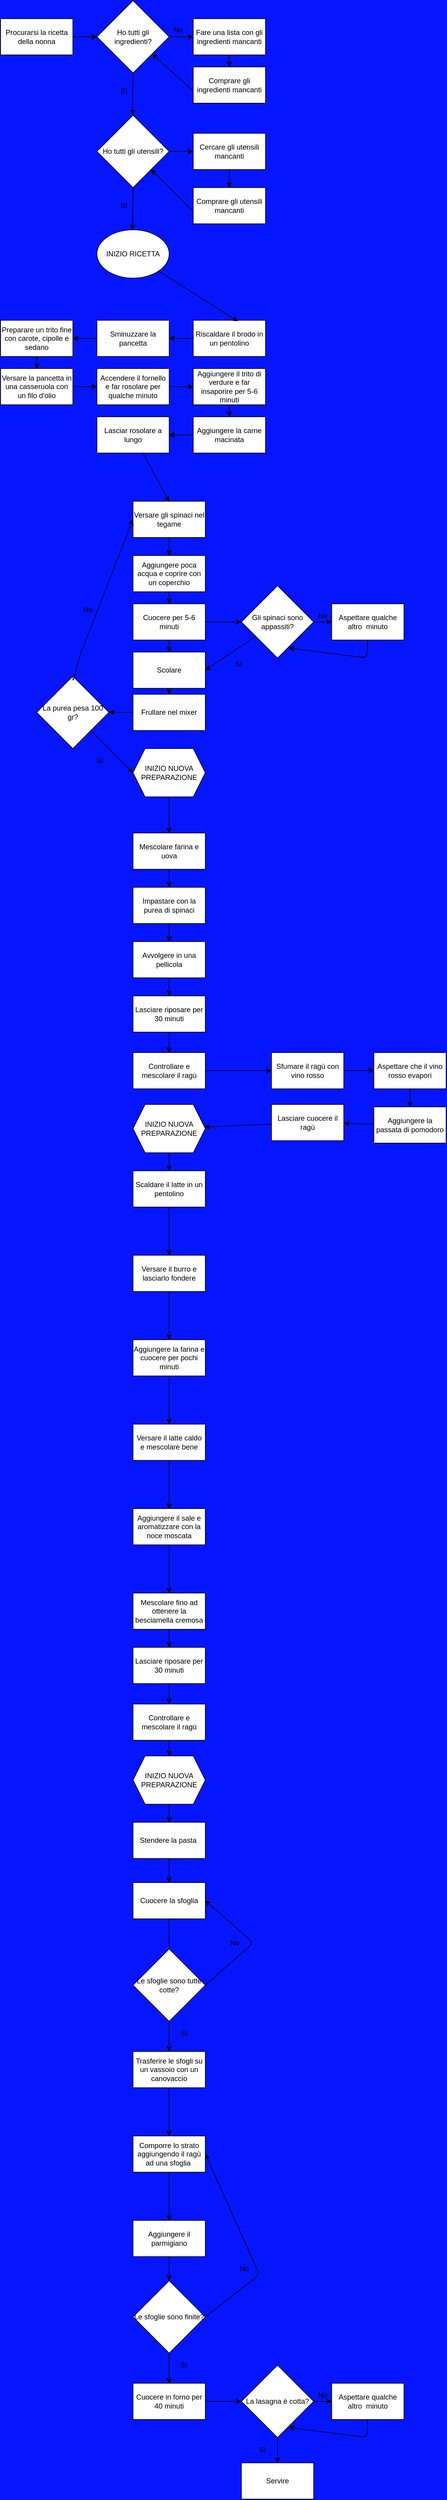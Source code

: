 <mxfile>
    <diagram id="bVFsE0yY-AD6hLbGB29M" name="Page-1">
        <mxGraphModel dx="1047" dy="790" grid="1" gridSize="10" guides="1" tooltips="1" connect="1" arrows="1" fold="1" page="1" pageScale="1" pageWidth="827" pageHeight="1169" background="#0516FF" math="0" shadow="0">
            <root>
                <mxCell id="0"/>
                <mxCell id="1" parent="0"/>
                <mxCell id="2" value="Procurarsi la ricetta della nonna" style="rounded=0;whiteSpace=wrap;html=1;" parent="1" vertex="1">
                    <mxGeometry x="40" y="40" width="120" height="60" as="geometry"/>
                </mxCell>
                <mxCell id="3" value="" style="endArrow=classic;html=1;exitX=1;exitY=0.5;exitDx=0;exitDy=0;entryX=0;entryY=0.5;entryDx=0;entryDy=0;" parent="1" source="2" target="5" edge="1">
                    <mxGeometry width="50" height="50" relative="1" as="geometry">
                        <mxPoint x="170" y="80" as="sourcePoint"/>
                        <mxPoint x="200" y="80" as="targetPoint"/>
                    </mxGeometry>
                </mxCell>
                <mxCell id="5" value="Ho tutti gli ingredienti?" style="rhombus;whiteSpace=wrap;html=1;" parent="1" vertex="1">
                    <mxGeometry x="200" y="10" width="120" height="120" as="geometry"/>
                </mxCell>
                <mxCell id="7" value="" style="endArrow=classic;html=1;" parent="1" edge="1">
                    <mxGeometry width="50" height="50" relative="1" as="geometry">
                        <mxPoint x="320" y="69.84" as="sourcePoint"/>
                        <mxPoint x="360" y="69.84" as="targetPoint"/>
                        <Array as="points">
                            <mxPoint x="340" y="70.14"/>
                        </Array>
                    </mxGeometry>
                </mxCell>
                <mxCell id="8" value="Sì" style="text;html=1;strokeColor=none;fillColor=none;align=center;verticalAlign=middle;whiteSpace=wrap;rounded=0;" parent="1" vertex="1">
                    <mxGeometry x="230" y="150" width="30" height="20" as="geometry"/>
                </mxCell>
                <mxCell id="9" value="No" style="text;html=1;strokeColor=none;fillColor=none;align=center;verticalAlign=middle;whiteSpace=wrap;rounded=0;" parent="1" vertex="1">
                    <mxGeometry x="320" y="49" width="30" height="20" as="geometry"/>
                </mxCell>
                <mxCell id="10" value="Fare una lista con gli ingredienti mancanti" style="rounded=0;whiteSpace=wrap;html=1;" parent="1" vertex="1">
                    <mxGeometry x="360" y="40" width="120" height="60" as="geometry"/>
                </mxCell>
                <mxCell id="11" value="Comprare gli ingredienti mancanti" style="rounded=0;whiteSpace=wrap;html=1;" parent="1" vertex="1">
                    <mxGeometry x="360" y="120" width="120" height="60" as="geometry"/>
                </mxCell>
                <mxCell id="12" value="" style="endArrow=classic;html=1;" parent="1" edge="1">
                    <mxGeometry width="50" height="50" relative="1" as="geometry">
                        <mxPoint x="260" y="130" as="sourcePoint"/>
                        <mxPoint x="259" y="200" as="targetPoint"/>
                    </mxGeometry>
                </mxCell>
                <mxCell id="14" value="" style="endArrow=classic;html=1;" parent="1" edge="1">
                    <mxGeometry width="50" height="50" relative="1" as="geometry">
                        <mxPoint x="419.89" y="100" as="sourcePoint"/>
                        <mxPoint x="420" y="120" as="targetPoint"/>
                    </mxGeometry>
                </mxCell>
                <mxCell id="22" value="" style="edgeStyle=none;html=1;" parent="1" source="16" target="20" edge="1">
                    <mxGeometry relative="1" as="geometry"/>
                </mxCell>
                <mxCell id="16" value="Riscaldare il brodo in un pentolino" style="rounded=0;whiteSpace=wrap;html=1;" parent="1" vertex="1">
                    <mxGeometry x="360" y="540" width="120" height="60" as="geometry"/>
                </mxCell>
                <mxCell id="24" value="" style="edgeStyle=none;html=1;" parent="1" source="20" target="23" edge="1">
                    <mxGeometry relative="1" as="geometry"/>
                </mxCell>
                <mxCell id="20" value="Sminuzzare la pancetta" style="rounded=0;whiteSpace=wrap;html=1;" parent="1" vertex="1">
                    <mxGeometry x="200" y="540" width="120" height="60" as="geometry"/>
                </mxCell>
                <mxCell id="26" value="" style="edgeStyle=none;html=1;" parent="1" source="23" target="25" edge="1">
                    <mxGeometry relative="1" as="geometry"/>
                </mxCell>
                <mxCell id="23" value="Preparare un trito fine con carote, cipolle e sedano" style="rounded=0;whiteSpace=wrap;html=1;" parent="1" vertex="1">
                    <mxGeometry x="40" y="540" width="120" height="60" as="geometry"/>
                </mxCell>
                <mxCell id="28" value="" style="edgeStyle=none;html=1;" parent="1" source="25" target="27" edge="1">
                    <mxGeometry relative="1" as="geometry"/>
                </mxCell>
                <mxCell id="25" value="Versare la pancetta in una casseruola con un filo d'olio" style="rounded=0;whiteSpace=wrap;html=1;" parent="1" vertex="1">
                    <mxGeometry x="40" y="620" width="120" height="60" as="geometry"/>
                </mxCell>
                <mxCell id="30" value="" style="edgeStyle=none;html=1;" parent="1" source="27" target="29" edge="1">
                    <mxGeometry relative="1" as="geometry"/>
                </mxCell>
                <mxCell id="27" value="Accendere il fornello e far rosolare per qualche minuto" style="rounded=0;whiteSpace=wrap;html=1;" parent="1" vertex="1">
                    <mxGeometry x="200" y="620" width="120" height="60" as="geometry"/>
                </mxCell>
                <mxCell id="32" value="" style="edgeStyle=none;html=1;" parent="1" source="29" target="31" edge="1">
                    <mxGeometry relative="1" as="geometry"/>
                </mxCell>
                <mxCell id="29" value="Aggiungere il trito di verdure e far insaporire per 5-6 minuti" style="rounded=0;whiteSpace=wrap;html=1;" parent="1" vertex="1">
                    <mxGeometry x="360" y="620" width="120" height="60" as="geometry"/>
                </mxCell>
                <mxCell id="34" value="" style="edgeStyle=none;html=1;" parent="1" source="31" target="33" edge="1">
                    <mxGeometry relative="1" as="geometry"/>
                </mxCell>
                <mxCell id="31" value="Aggiungere la carne macinata" style="rounded=0;whiteSpace=wrap;html=1;" parent="1" vertex="1">
                    <mxGeometry x="360" y="700" width="120" height="60" as="geometry"/>
                </mxCell>
                <mxCell id="69" value="" style="edgeStyle=none;html=1;entryX=0.5;entryY=0;entryDx=0;entryDy=0;" parent="1" source="33" target="74" edge="1">
                    <mxGeometry relative="1" as="geometry">
                        <mxPoint x="260" y="800" as="targetPoint"/>
                    </mxGeometry>
                </mxCell>
                <mxCell id="33" value="Lasciar rosolare a lungo" style="rounded=0;whiteSpace=wrap;html=1;" parent="1" vertex="1">
                    <mxGeometry x="200" y="700" width="120" height="60" as="geometry"/>
                </mxCell>
                <mxCell id="60" value="" style="edgeStyle=none;html=1;" parent="1" source="56" target="57" edge="1">
                    <mxGeometry relative="1" as="geometry"/>
                </mxCell>
                <mxCell id="56" value="Ho tutti gli utensili?" style="rhombus;whiteSpace=wrap;html=1;" parent="1" vertex="1">
                    <mxGeometry x="200" y="200" width="120" height="120" as="geometry"/>
                </mxCell>
                <mxCell id="62" value="" style="edgeStyle=none;html=1;" parent="1" source="57" target="58" edge="1">
                    <mxGeometry relative="1" as="geometry"/>
                </mxCell>
                <mxCell id="57" value="Cercare gli utensili mancanti" style="rounded=0;whiteSpace=wrap;html=1;" parent="1" vertex="1">
                    <mxGeometry x="360" y="230" width="120" height="60" as="geometry"/>
                </mxCell>
                <mxCell id="58" value="Comprare gli utensili mancanti" style="rounded=0;whiteSpace=wrap;html=1;" parent="1" vertex="1">
                    <mxGeometry x="360" y="320" width="120" height="60" as="geometry"/>
                </mxCell>
                <mxCell id="63" value="Sì" style="text;html=1;strokeColor=none;fillColor=none;align=center;verticalAlign=middle;whiteSpace=wrap;rounded=0;" parent="1" vertex="1">
                    <mxGeometry x="230" y="340" width="30" height="20" as="geometry"/>
                </mxCell>
                <mxCell id="64" value="" style="endArrow=classic;html=1;" parent="1" edge="1">
                    <mxGeometry width="50" height="50" relative="1" as="geometry">
                        <mxPoint x="260.0" y="320" as="sourcePoint"/>
                        <mxPoint x="259" y="390" as="targetPoint"/>
                    </mxGeometry>
                </mxCell>
                <mxCell id="65" value="" style="endArrow=classic;html=1;" parent="1" target="5" edge="1">
                    <mxGeometry width="50" height="50" relative="1" as="geometry">
                        <mxPoint x="360" y="160" as="sourcePoint"/>
                        <mxPoint x="330" y="110" as="targetPoint"/>
                    </mxGeometry>
                </mxCell>
                <mxCell id="66" value="" style="endArrow=classic;html=1;" parent="1" target="56" edge="1">
                    <mxGeometry width="50" height="50" relative="1" as="geometry">
                        <mxPoint x="360.0" y="360" as="sourcePoint"/>
                        <mxPoint x="291.579" y="298.421" as="targetPoint"/>
                    </mxGeometry>
                </mxCell>
                <mxCell id="67" value="INIZIO RICETTA" style="ellipse;whiteSpace=wrap;html=1;" parent="1" vertex="1">
                    <mxGeometry x="200" y="390" width="120" height="80" as="geometry"/>
                </mxCell>
                <mxCell id="73" value="" style="edgeStyle=none;html=1;" parent="1" source="74" target="76" edge="1">
                    <mxGeometry relative="1" as="geometry"/>
                </mxCell>
                <mxCell id="74" value="Versare gli spinaci nel tegame" style="rounded=0;whiteSpace=wrap;html=1;" parent="1" vertex="1">
                    <mxGeometry x="260" y="840" width="120" height="60" as="geometry"/>
                </mxCell>
                <mxCell id="75" value="" style="edgeStyle=none;html=1;" parent="1" source="76" target="78" edge="1">
                    <mxGeometry relative="1" as="geometry"/>
                </mxCell>
                <mxCell id="76" value="Aggiungere poca acqua e coprire con un coperchio" style="rounded=0;whiteSpace=wrap;html=1;" parent="1" vertex="1">
                    <mxGeometry x="260" y="930" width="120" height="60" as="geometry"/>
                </mxCell>
                <mxCell id="77" value="" style="edgeStyle=none;html=1;" parent="1" source="78" target="80" edge="1">
                    <mxGeometry relative="1" as="geometry"/>
                </mxCell>
                <mxCell id="87" value="" style="edgeStyle=none;html=1;" parent="1" source="78" target="86" edge="1">
                    <mxGeometry relative="1" as="geometry"/>
                </mxCell>
                <mxCell id="78" value="Cuocere per 5-6 minuti" style="rounded=0;whiteSpace=wrap;html=1;" parent="1" vertex="1">
                    <mxGeometry x="260" y="1010" width="120" height="60" as="geometry"/>
                </mxCell>
                <mxCell id="79" value="" style="edgeStyle=none;html=1;" parent="1" source="80" target="82" edge="1">
                    <mxGeometry relative="1" as="geometry"/>
                </mxCell>
                <mxCell id="80" value="Scolare" style="rounded=0;whiteSpace=wrap;html=1;" parent="1" vertex="1">
                    <mxGeometry x="260" y="1090" width="120" height="60" as="geometry"/>
                </mxCell>
                <mxCell id="106" value="" style="edgeStyle=none;html=1;" parent="1" source="82" target="97" edge="1">
                    <mxGeometry relative="1" as="geometry"/>
                </mxCell>
                <mxCell id="82" value="Frullare nel mixer" style="rounded=0;whiteSpace=wrap;html=1;" parent="1" vertex="1">
                    <mxGeometry x="260" y="1160" width="120" height="60" as="geometry"/>
                </mxCell>
                <mxCell id="89" value="" style="edgeStyle=none;html=1;entryX=1;entryY=0.5;entryDx=0;entryDy=0;" parent="1" source="86" target="80" edge="1">
                    <mxGeometry relative="1" as="geometry">
                        <mxPoint x="500" y="1129" as="targetPoint"/>
                    </mxGeometry>
                </mxCell>
                <mxCell id="91" value="" style="edgeStyle=none;html=1;" parent="1" source="86" edge="1">
                    <mxGeometry relative="1" as="geometry">
                        <mxPoint x="590" y="1040" as="targetPoint"/>
                    </mxGeometry>
                </mxCell>
                <mxCell id="86" value="Gli spinaci sono appassiti?" style="rhombus;whiteSpace=wrap;html=1;" parent="1" vertex="1">
                    <mxGeometry x="440" y="980" width="120" height="120" as="geometry"/>
                </mxCell>
                <mxCell id="90" value="Aspettare qualche altro&amp;nbsp; minuto" style="rounded=0;whiteSpace=wrap;html=1;" parent="1" vertex="1">
                    <mxGeometry x="590" y="1010" width="120" height="60" as="geometry"/>
                </mxCell>
                <mxCell id="92" value="" style="endArrow=classic;html=1;entryX=0.656;entryY=0.86;entryDx=0;entryDy=0;entryPerimeter=0;" parent="1" target="86" edge="1">
                    <mxGeometry width="50" height="50" relative="1" as="geometry">
                        <mxPoint x="649.38" y="1070" as="sourcePoint"/>
                        <mxPoint x="649" y="1115" as="targetPoint"/>
                        <Array as="points">
                            <mxPoint x="649" y="1100"/>
                        </Array>
                    </mxGeometry>
                </mxCell>
                <mxCell id="93" value="No" style="text;html=1;strokeColor=none;fillColor=none;align=center;verticalAlign=middle;whiteSpace=wrap;rounded=0;" parent="1" vertex="1">
                    <mxGeometry x="560" y="1020" width="30" height="20" as="geometry"/>
                </mxCell>
                <mxCell id="94" value="Sì" style="text;html=1;strokeColor=none;fillColor=none;align=center;verticalAlign=middle;whiteSpace=wrap;rounded=0;" parent="1" vertex="1">
                    <mxGeometry x="420" y="1100" width="30" height="20" as="geometry"/>
                </mxCell>
                <mxCell id="97" value="La purea pesa 100 gr?" style="rhombus;whiteSpace=wrap;html=1;" parent="1" vertex="1">
                    <mxGeometry x="100" y="1130" width="120" height="120" as="geometry"/>
                </mxCell>
                <mxCell id="101" value="" style="endArrow=classic;html=1;entryX=0;entryY=0.5;entryDx=0;entryDy=0;exitX=0.5;exitY=0;exitDx=0;exitDy=0;" parent="1" source="97" target="74" edge="1">
                    <mxGeometry width="50" height="50" relative="1" as="geometry">
                        <mxPoint x="160" y="1140" as="sourcePoint"/>
                        <mxPoint x="160" y="870" as="targetPoint"/>
                        <Array as="points">
                            <mxPoint x="160.28" y="1140"/>
                            <mxPoint x="170" y="1100"/>
                        </Array>
                    </mxGeometry>
                </mxCell>
                <mxCell id="102" value="No" style="text;html=1;strokeColor=none;fillColor=none;align=center;verticalAlign=middle;whiteSpace=wrap;rounded=0;" parent="1" vertex="1">
                    <mxGeometry x="170" y="1010" width="30" height="20" as="geometry"/>
                </mxCell>
                <mxCell id="103" value="Sì" style="text;html=1;strokeColor=none;fillColor=none;align=center;verticalAlign=middle;whiteSpace=wrap;rounded=0;" parent="1" vertex="1">
                    <mxGeometry x="190" y="1260" width="30" height="20" as="geometry"/>
                </mxCell>
                <mxCell id="109" value="" style="edgeStyle=none;html=1;" parent="1" source="104" target="108" edge="1">
                    <mxGeometry relative="1" as="geometry"/>
                </mxCell>
                <mxCell id="104" value="Mescolare farina e uova" style="rounded=0;whiteSpace=wrap;html=1;" parent="1" vertex="1">
                    <mxGeometry x="260" y="1390" width="120" height="60" as="geometry"/>
                </mxCell>
                <mxCell id="111" value="" style="edgeStyle=none;html=1;" parent="1" source="108" target="110" edge="1">
                    <mxGeometry relative="1" as="geometry"/>
                </mxCell>
                <mxCell id="108" value="Impastare con la purea di spinaci" style="whiteSpace=wrap;html=1;rounded=0;" parent="1" vertex="1">
                    <mxGeometry x="260" y="1480" width="120" height="60" as="geometry"/>
                </mxCell>
                <mxCell id="113" value="" style="edgeStyle=none;html=1;" parent="1" source="110" target="112" edge="1">
                    <mxGeometry relative="1" as="geometry"/>
                </mxCell>
                <mxCell id="110" value="Avvolgere in una pellicola" style="whiteSpace=wrap;html=1;rounded=0;" parent="1" vertex="1">
                    <mxGeometry x="260" y="1570" width="120" height="60" as="geometry"/>
                </mxCell>
                <mxCell id="123" value="" style="edgeStyle=none;html=1;" parent="1" source="112" target="122" edge="1">
                    <mxGeometry relative="1" as="geometry"/>
                </mxCell>
                <mxCell id="112" value="Lasciare riposare per 30 minuti" style="whiteSpace=wrap;html=1;rounded=0;" parent="1" vertex="1">
                    <mxGeometry x="260" y="1660" width="120" height="60" as="geometry"/>
                </mxCell>
                <mxCell id="117" value="" style="edgeStyle=none;html=1;" parent="1" source="115" target="104" edge="1">
                    <mxGeometry relative="1" as="geometry"/>
                </mxCell>
                <mxCell id="115" value="&lt;span&gt;INIZIO NUOVA PREPARAZIONE&lt;/span&gt;" style="shape=hexagon;perimeter=hexagonPerimeter2;whiteSpace=wrap;html=1;fixedSize=1;" parent="1" vertex="1">
                    <mxGeometry x="260" y="1250" width="120" height="80" as="geometry"/>
                </mxCell>
                <mxCell id="116" value="" style="edgeStyle=none;html=1;entryX=0;entryY=0.5;entryDx=0;entryDy=0;" parent="1" source="97" target="115" edge="1">
                    <mxGeometry relative="1" as="geometry">
                        <mxPoint x="227" y="1300" as="sourcePoint"/>
                        <mxPoint x="280" y="1360" as="targetPoint"/>
                    </mxGeometry>
                </mxCell>
                <mxCell id="118" value="" style="edgeStyle=none;html=1;" parent="1" source="119" edge="1">
                    <mxGeometry relative="1" as="geometry">
                        <mxPoint x="320" y="1893.5" as="targetPoint"/>
                    </mxGeometry>
                </mxCell>
                <mxCell id="126" value="" style="edgeStyle=none;html=1;" parent="1" source="119" target="124" edge="1">
                    <mxGeometry relative="1" as="geometry"/>
                </mxCell>
                <mxCell id="119" value="&lt;span&gt;INIZIO NUOVA PREPARAZIONE&lt;/span&gt;" style="shape=hexagon;perimeter=hexagonPerimeter2;whiteSpace=wrap;html=1;fixedSize=1;" parent="1" vertex="1">
                    <mxGeometry x="260" y="1840" width="120" height="80" as="geometry"/>
                </mxCell>
                <mxCell id="203" value="" style="edgeStyle=none;html=1;" parent="1" source="122" target="201" edge="1">
                    <mxGeometry relative="1" as="geometry"/>
                </mxCell>
                <mxCell id="122" value="Controllare e mescolare il ragù" style="rounded=0;whiteSpace=wrap;html=1;" parent="1" vertex="1">
                    <mxGeometry x="260" y="1754" width="120" height="60" as="geometry"/>
                </mxCell>
                <mxCell id="128" value="" style="edgeStyle=none;html=1;" parent="1" source="124" target="127" edge="1">
                    <mxGeometry relative="1" as="geometry"/>
                </mxCell>
                <mxCell id="124" value="Scaldare il latte in un pentolino" style="rounded=0;whiteSpace=wrap;html=1;" parent="1" vertex="1">
                    <mxGeometry x="260" y="1950" width="120" height="60" as="geometry"/>
                </mxCell>
                <mxCell id="130" value="" style="edgeStyle=none;html=1;" parent="1" source="127" target="129" edge="1">
                    <mxGeometry relative="1" as="geometry"/>
                </mxCell>
                <mxCell id="127" value="Versare il burro e lasciarlo fondere" style="rounded=0;whiteSpace=wrap;html=1;" parent="1" vertex="1">
                    <mxGeometry x="260" y="2090" width="120" height="60" as="geometry"/>
                </mxCell>
                <mxCell id="132" value="" style="edgeStyle=none;html=1;" parent="1" source="129" target="131" edge="1">
                    <mxGeometry relative="1" as="geometry"/>
                </mxCell>
                <mxCell id="129" value="Aggiungere la farina e cuocere per pochi minuti" style="rounded=0;whiteSpace=wrap;html=1;" parent="1" vertex="1">
                    <mxGeometry x="260" y="2230" width="120" height="60" as="geometry"/>
                </mxCell>
                <mxCell id="134" value="" style="edgeStyle=none;html=1;" parent="1" source="131" target="133" edge="1">
                    <mxGeometry relative="1" as="geometry"/>
                </mxCell>
                <mxCell id="131" value="Versare il latte caldo e mescolare bene" style="rounded=0;whiteSpace=wrap;html=1;" parent="1" vertex="1">
                    <mxGeometry x="260" y="2370" width="120" height="60" as="geometry"/>
                </mxCell>
                <mxCell id="136" value="" style="edgeStyle=none;html=1;" parent="1" source="133" target="135" edge="1">
                    <mxGeometry relative="1" as="geometry"/>
                </mxCell>
                <mxCell id="133" value="Aggiungere il sale e aromatizzare con la noce moscata" style="rounded=0;whiteSpace=wrap;html=1;" parent="1" vertex="1">
                    <mxGeometry x="260" y="2510" width="120" height="60" as="geometry"/>
                </mxCell>
                <mxCell id="146" value="" style="edgeStyle=none;html=1;" parent="1" source="135" target="144" edge="1">
                    <mxGeometry relative="1" as="geometry"/>
                </mxCell>
                <mxCell id="135" value="Mescolare fino ad ottenere la besciamella cremosa" style="rounded=0;whiteSpace=wrap;html=1;" parent="1" vertex="1">
                    <mxGeometry x="260" y="2650" width="120" height="60" as="geometry"/>
                </mxCell>
                <mxCell id="137" value="" style="edgeStyle=none;html=1;" parent="1" edge="1">
                    <mxGeometry relative="1" as="geometry">
                        <mxPoint x="520" y="2710" as="sourcePoint"/>
                    </mxGeometry>
                </mxCell>
                <mxCell id="139" value="" style="edgeStyle=none;html=1;" parent="1" edge="1">
                    <mxGeometry relative="1" as="geometry">
                        <mxPoint x="580" y="2770" as="sourcePoint"/>
                    </mxGeometry>
                </mxCell>
                <mxCell id="141" value="" style="edgeStyle=none;html=1;" parent="1" edge="1">
                    <mxGeometry relative="1" as="geometry">
                        <mxPoint x="740" y="2770" as="sourcePoint"/>
                    </mxGeometry>
                </mxCell>
                <mxCell id="147" value="" style="edgeStyle=none;html=1;" parent="1" source="144" target="145" edge="1">
                    <mxGeometry relative="1" as="geometry"/>
                </mxCell>
                <mxCell id="144" value="Lasciare riposare per 30 minuti" style="whiteSpace=wrap;html=1;rounded=0;" parent="1" vertex="1">
                    <mxGeometry x="260" y="2740" width="120" height="60" as="geometry"/>
                </mxCell>
                <mxCell id="145" value="Controllare e mescolare il ragù" style="rounded=0;whiteSpace=wrap;html=1;" parent="1" vertex="1">
                    <mxGeometry x="260" y="2834" width="120" height="60" as="geometry"/>
                </mxCell>
                <mxCell id="148" value="" style="edgeStyle=none;html=1;" parent="1" source="149" edge="1">
                    <mxGeometry relative="1" as="geometry">
                        <mxPoint x="320" y="2973.5" as="targetPoint"/>
                    </mxGeometry>
                </mxCell>
                <mxCell id="152" value="" style="edgeStyle=none;html=1;" parent="1" source="149" target="151" edge="1">
                    <mxGeometry relative="1" as="geometry"/>
                </mxCell>
                <mxCell id="149" value="&lt;span&gt;INIZIO NUOVA PREPARAZIONE&lt;/span&gt;" style="shape=hexagon;perimeter=hexagonPerimeter2;whiteSpace=wrap;html=1;fixedSize=1;" parent="1" vertex="1">
                    <mxGeometry x="260" y="2920" width="120" height="80" as="geometry"/>
                </mxCell>
                <mxCell id="150" value="" style="edgeStyle=none;html=1;" parent="1" target="149" edge="1">
                    <mxGeometry relative="1" as="geometry">
                        <mxPoint x="320" y="2894.0" as="sourcePoint"/>
                    </mxGeometry>
                </mxCell>
                <mxCell id="156" value="" style="edgeStyle=none;html=1;" parent="1" source="151" target="155" edge="1">
                    <mxGeometry relative="1" as="geometry"/>
                </mxCell>
                <mxCell id="151" value="Stendere la pasta&amp;nbsp;" style="rounded=0;whiteSpace=wrap;html=1;" parent="1" vertex="1">
                    <mxGeometry x="260" y="3030" width="120" height="60" as="geometry"/>
                </mxCell>
                <mxCell id="158" value="" style="edgeStyle=none;html=1;" parent="1" source="155" edge="1">
                    <mxGeometry relative="1" as="geometry">
                        <mxPoint x="320.0" y="3270.0" as="targetPoint"/>
                    </mxGeometry>
                </mxCell>
                <mxCell id="155" value="Cuocere la sfoglia" style="rounded=0;whiteSpace=wrap;html=1;" parent="1" vertex="1">
                    <mxGeometry x="260" y="3130" width="120" height="60" as="geometry"/>
                </mxCell>
                <mxCell id="161" value="" style="edgeStyle=none;html=1;" parent="1" target="168" edge="1">
                    <mxGeometry relative="1" as="geometry">
                        <mxPoint x="380" y="3300" as="sourcePoint"/>
                    </mxGeometry>
                </mxCell>
                <mxCell id="166" value="No" style="text;html=1;strokeColor=none;fillColor=none;align=center;verticalAlign=middle;whiteSpace=wrap;rounded=0;" parent="1" vertex="1">
                    <mxGeometry x="414" y="3220" width="30" height="20" as="geometry"/>
                </mxCell>
                <mxCell id="167" value="Sì" style="text;html=1;strokeColor=none;fillColor=none;align=center;verticalAlign=middle;whiteSpace=wrap;rounded=0;" parent="1" vertex="1">
                    <mxGeometry x="330" y="3370" width="30" height="20" as="geometry"/>
                </mxCell>
                <mxCell id="175" value="" style="edgeStyle=none;html=1;" parent="1" source="168" target="169" edge="1">
                    <mxGeometry relative="1" as="geometry"/>
                </mxCell>
                <mxCell id="168" value="Le sfoglie sono tutte cotte?" style="rhombus;whiteSpace=wrap;html=1;" parent="1" vertex="1">
                    <mxGeometry x="260" y="3240" width="120" height="120" as="geometry"/>
                </mxCell>
                <mxCell id="174" value="" style="edgeStyle=none;html=1;" parent="1" source="169" target="173" edge="1">
                    <mxGeometry relative="1" as="geometry"/>
                </mxCell>
                <mxCell id="169" value="Trasferire le sfogli su un vassoio con un canovaccio" style="rounded=0;whiteSpace=wrap;html=1;" parent="1" vertex="1">
                    <mxGeometry x="260" y="3410" width="120" height="60" as="geometry"/>
                </mxCell>
                <mxCell id="178" value="" style="edgeStyle=none;html=1;" parent="1" source="173" target="177" edge="1">
                    <mxGeometry relative="1" as="geometry"/>
                </mxCell>
                <mxCell id="173" value="Comporre lo strato aggiungendo il ragù ad una sfoglia&amp;nbsp;" style="rounded=0;whiteSpace=wrap;html=1;" parent="1" vertex="1">
                    <mxGeometry x="260" y="3550" width="120" height="60" as="geometry"/>
                </mxCell>
                <mxCell id="176" value="" style="endArrow=classic;html=1;exitX=1;exitY=0.5;exitDx=0;exitDy=0;entryX=1;entryY=0.5;entryDx=0;entryDy=0;" parent="1" source="168" target="155" edge="1">
                    <mxGeometry width="50" height="50" relative="1" as="geometry">
                        <mxPoint x="490" y="3290" as="sourcePoint"/>
                        <mxPoint x="540" y="3300" as="targetPoint"/>
                        <Array as="points">
                            <mxPoint x="460" y="3230"/>
                        </Array>
                    </mxGeometry>
                </mxCell>
                <mxCell id="181" value="" style="edgeStyle=none;html=1;" parent="1" source="177" target="179" edge="1">
                    <mxGeometry relative="1" as="geometry"/>
                </mxCell>
                <mxCell id="177" value="Aggiungere il parmigiano" style="rounded=0;whiteSpace=wrap;html=1;" parent="1" vertex="1">
                    <mxGeometry x="260" y="3690" width="120" height="60" as="geometry"/>
                </mxCell>
                <mxCell id="185" value="" style="edgeStyle=none;html=1;" parent="1" source="179" target="183" edge="1">
                    <mxGeometry relative="1" as="geometry"/>
                </mxCell>
                <mxCell id="179" value="Le sfoglie sono finite?" style="rhombus;whiteSpace=wrap;html=1;" parent="1" vertex="1">
                    <mxGeometry x="260" y="3790" width="120" height="120" as="geometry"/>
                </mxCell>
                <mxCell id="180" value="" style="endArrow=classic;html=1;exitX=1;exitY=0.5;exitDx=0;exitDy=0;entryX=1;entryY=0.5;entryDx=0;entryDy=0;" parent="1" source="179" target="173" edge="1">
                    <mxGeometry width="50" height="50" relative="1" as="geometry">
                        <mxPoint x="500" y="3840" as="sourcePoint"/>
                        <mxPoint x="470" y="3490" as="targetPoint"/>
                        <Array as="points">
                            <mxPoint x="470" y="3780"/>
                        </Array>
                    </mxGeometry>
                </mxCell>
                <mxCell id="182" value="No" style="text;html=1;strokeColor=none;fillColor=none;align=center;verticalAlign=middle;whiteSpace=wrap;rounded=0;" parent="1" vertex="1">
                    <mxGeometry x="430" y="3760" width="30" height="20" as="geometry"/>
                </mxCell>
                <mxCell id="183" value="Cuocere in forno per 40 minuti" style="rounded=0;whiteSpace=wrap;html=1;" parent="1" vertex="1">
                    <mxGeometry x="260" y="3960" width="120" height="60" as="geometry"/>
                </mxCell>
                <mxCell id="184" value="Sì" style="text;html=1;strokeColor=none;fillColor=none;align=center;verticalAlign=middle;whiteSpace=wrap;rounded=0;" parent="1" vertex="1">
                    <mxGeometry x="330" y="3920" width="30" height="20" as="geometry"/>
                </mxCell>
                <mxCell id="186" value="" style="edgeStyle=none;html=1;" parent="1" target="187" edge="1">
                    <mxGeometry relative="1" as="geometry">
                        <mxPoint x="380" y="3990" as="sourcePoint"/>
                    </mxGeometry>
                </mxCell>
                <mxCell id="191" value="" style="edgeStyle=none;html=1;" parent="1" source="187" target="189" edge="1">
                    <mxGeometry relative="1" as="geometry"/>
                </mxCell>
                <mxCell id="193" value="" style="edgeStyle=none;html=1;" parent="1" source="187" target="192" edge="1">
                    <mxGeometry relative="1" as="geometry"/>
                </mxCell>
                <mxCell id="187" value="La lasagna è cotta?" style="rhombus;whiteSpace=wrap;html=1;" parent="1" vertex="1">
                    <mxGeometry x="440" y="3930" width="120" height="120" as="geometry"/>
                </mxCell>
                <mxCell id="188" value="" style="endArrow=classic;html=1;entryX=0.656;entryY=0.86;entryDx=0;entryDy=0;entryPerimeter=0;" parent="1" target="187" edge="1">
                    <mxGeometry width="50" height="50" relative="1" as="geometry">
                        <mxPoint x="649.38" y="4020" as="sourcePoint"/>
                        <mxPoint x="649" y="4065" as="targetPoint"/>
                        <Array as="points">
                            <mxPoint x="649" y="4050"/>
                        </Array>
                    </mxGeometry>
                </mxCell>
                <mxCell id="189" value="Aspettare qualche altro&amp;nbsp; minuto" style="rounded=0;whiteSpace=wrap;html=1;" parent="1" vertex="1">
                    <mxGeometry x="590" y="3960" width="120" height="60" as="geometry"/>
                </mxCell>
                <mxCell id="190" value="No" style="text;html=1;strokeColor=none;fillColor=none;align=center;verticalAlign=middle;whiteSpace=wrap;rounded=0;" parent="1" vertex="1">
                    <mxGeometry x="560" y="3970" width="30" height="20" as="geometry"/>
                </mxCell>
                <mxCell id="192" value="Servire" style="whiteSpace=wrap;html=1;" parent="1" vertex="1">
                    <mxGeometry x="440" y="4092" width="120" height="60" as="geometry"/>
                </mxCell>
                <mxCell id="194" value="Sì" style="text;html=1;strokeColor=none;fillColor=none;align=center;verticalAlign=middle;whiteSpace=wrap;rounded=0;" parent="1" vertex="1">
                    <mxGeometry x="460" y="4060" width="30" height="20" as="geometry"/>
                </mxCell>
                <mxCell id="206" value="" style="edgeStyle=none;html=1;" parent="1" source="199" target="202" edge="1">
                    <mxGeometry relative="1" as="geometry"/>
                </mxCell>
                <mxCell id="199" value="Aggiungere la passata di pomodoro" style="rounded=0;whiteSpace=wrap;html=1;" parent="1" vertex="1">
                    <mxGeometry x="660" y="1844" width="120" height="60" as="geometry"/>
                </mxCell>
                <mxCell id="205" value="" style="edgeStyle=none;html=1;" parent="1" source="200" target="199" edge="1">
                    <mxGeometry relative="1" as="geometry"/>
                </mxCell>
                <mxCell id="200" value="Aspettare che il vino rosso evapori" style="rounded=0;whiteSpace=wrap;html=1;" parent="1" vertex="1">
                    <mxGeometry x="660" y="1754" width="120" height="60" as="geometry"/>
                </mxCell>
                <mxCell id="204" value="" style="edgeStyle=none;html=1;" parent="1" source="201" target="200" edge="1">
                    <mxGeometry relative="1" as="geometry"/>
                </mxCell>
                <mxCell id="201" value="Sfumare il ragù con vino rosso" style="rounded=0;whiteSpace=wrap;html=1;" parent="1" vertex="1">
                    <mxGeometry x="490" y="1754" width="120" height="60" as="geometry"/>
                </mxCell>
                <mxCell id="207" value="" style="edgeStyle=none;html=1;" parent="1" source="202" target="119" edge="1">
                    <mxGeometry relative="1" as="geometry"/>
                </mxCell>
                <mxCell id="202" value="Lasciare cuocere il ragù" style="rounded=0;whiteSpace=wrap;html=1;" parent="1" vertex="1">
                    <mxGeometry x="490" y="1840" width="120" height="60" as="geometry"/>
                </mxCell>
                <mxCell id="208" value="" style="endArrow=classic;html=1;entryX=0.616;entryY=0.026;entryDx=0;entryDy=0;entryPerimeter=0;exitX=1;exitY=1;exitDx=0;exitDy=0;" parent="1" source="67" target="16" edge="1">
                    <mxGeometry width="50" height="50" relative="1" as="geometry">
                        <mxPoint x="370" y="450" as="sourcePoint"/>
                        <mxPoint x="420" y="400" as="targetPoint"/>
                    </mxGeometry>
                </mxCell>
            </root>
        </mxGraphModel>
    </diagram>
</mxfile>